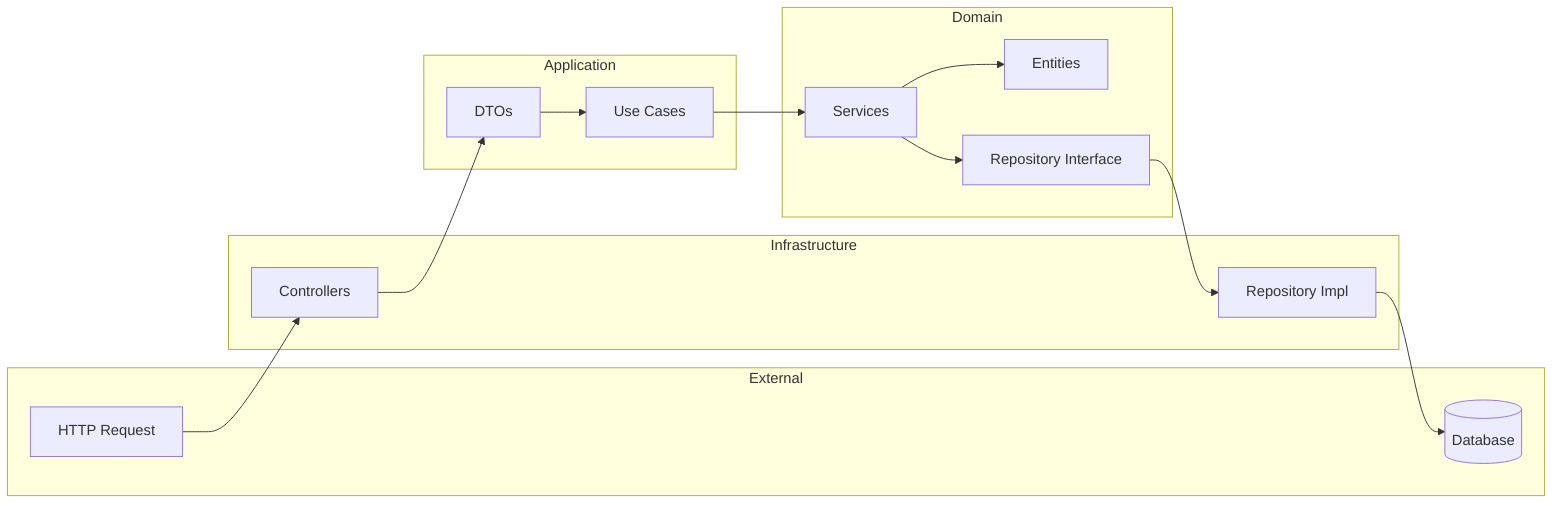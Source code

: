 flowchart LR
subgraph External
HTTP[HTTP Request]
DB[(Database)]
end

    subgraph Infrastructure
        C[Controllers]
        R[Repository Impl]
    end

    subgraph Application
        UC[Use Cases]
        DTO[DTOs]
    end

    subgraph Domain
        S[Services]
        E[Entities]
        RI[Repository Interface]
    end

    HTTP --> C
    C --> DTO
    DTO --> UC
    UC --> S
    S --> E
    S --> RI
    RI --> R
    R --> DB